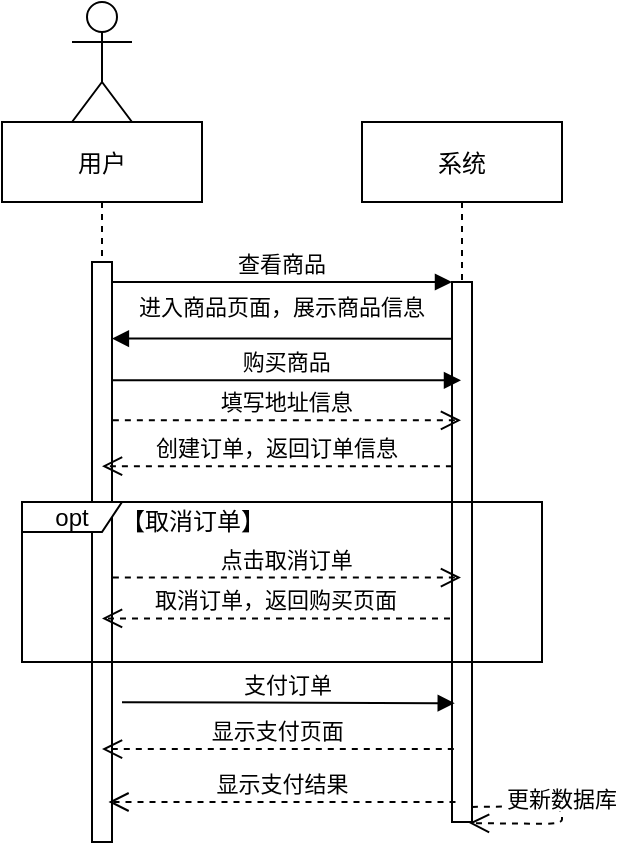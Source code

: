 <mxfile version="16.0.3" type="device"><diagram id="kgpKYQtTHZ0yAKxKKP6v" name="Page-1"><mxGraphModel dx="676" dy="378" grid="1" gridSize="10" guides="1" tooltips="1" connect="1" arrows="1" fold="1" page="1" pageScale="1" pageWidth="850" pageHeight="1100" math="0" shadow="0"><root><mxCell id="0"/><mxCell id="1" parent="0"/><mxCell id="3nuBFxr9cyL0pnOWT2aG-1" value="用户" style="shape=umlLifeline;perimeter=lifelinePerimeter;container=1;collapsible=0;recursiveResize=0;rounded=0;shadow=0;strokeWidth=1;" parent="1" vertex="1"><mxGeometry x="120" y="80" width="100" height="360" as="geometry"/></mxCell><mxCell id="3nuBFxr9cyL0pnOWT2aG-2" value="" style="points=[];perimeter=orthogonalPerimeter;rounded=0;shadow=0;strokeWidth=1;" parent="3nuBFxr9cyL0pnOWT2aG-1" vertex="1"><mxGeometry x="45" y="70" width="10" height="290" as="geometry"/></mxCell><mxCell id="3nuBFxr9cyL0pnOWT2aG-5" value="系统" style="shape=umlLifeline;perimeter=lifelinePerimeter;container=1;collapsible=0;recursiveResize=0;rounded=0;shadow=0;strokeWidth=1;" parent="1" vertex="1"><mxGeometry x="300" y="80" width="100" height="350" as="geometry"/></mxCell><mxCell id="3nuBFxr9cyL0pnOWT2aG-6" value="" style="points=[];perimeter=orthogonalPerimeter;rounded=0;shadow=0;strokeWidth=1;" parent="3nuBFxr9cyL0pnOWT2aG-5" vertex="1"><mxGeometry x="45" y="80" width="10" height="270" as="geometry"/></mxCell><mxCell id="RJjTZJQccsKYInJbMrNb-11" value="更新数据库" style="verticalAlign=bottom;endArrow=open;dashed=1;endSize=8;exitX=0.995;exitY=0.972;shadow=0;strokeWidth=1;exitDx=0;exitDy=0;exitPerimeter=0;entryX=0.852;entryY=1.002;entryDx=0;entryDy=0;entryPerimeter=0;" edge="1" parent="3nuBFxr9cyL0pnOWT2aG-5" source="3nuBFxr9cyL0pnOWT2aG-6" target="3nuBFxr9cyL0pnOWT2aG-6"><mxGeometry relative="1" as="geometry"><mxPoint x="-116.746" y="350.0" as="targetPoint"/><mxPoint x="56.75" y="350.0" as="sourcePoint"/><Array as="points"><mxPoint x="100" y="342"/><mxPoint x="100" y="351"/></Array></mxGeometry></mxCell><mxCell id="3nuBFxr9cyL0pnOWT2aG-7" value="显示支付页面" style="verticalAlign=bottom;endArrow=open;dashed=1;endSize=8;exitX=0.09;exitY=0.865;shadow=0;strokeWidth=1;exitDx=0;exitDy=0;exitPerimeter=0;" parent="1" source="3nuBFxr9cyL0pnOWT2aG-6" target="3nuBFxr9cyL0pnOWT2aG-1" edge="1"><mxGeometry relative="1" as="geometry"><mxPoint x="275" y="236" as="targetPoint"/><Array as="points"/></mxGeometry></mxCell><mxCell id="3nuBFxr9cyL0pnOWT2aG-8" value="查看商品" style="verticalAlign=bottom;endArrow=block;entryX=0;entryY=0;shadow=0;strokeWidth=1;" parent="1" source="3nuBFxr9cyL0pnOWT2aG-2" target="3nuBFxr9cyL0pnOWT2aG-6" edge="1"><mxGeometry relative="1" as="geometry"><mxPoint x="275" y="160" as="sourcePoint"/></mxGeometry></mxCell><mxCell id="3nuBFxr9cyL0pnOWT2aG-9" value="进入商品页面，展示商品信息" style="verticalAlign=bottom;endArrow=block;entryX=0.995;entryY=0.132;shadow=0;strokeWidth=1;entryDx=0;entryDy=0;entryPerimeter=0;exitX=-0.052;exitY=0.105;exitDx=0;exitDy=0;exitPerimeter=0;" parent="1" source="3nuBFxr9cyL0pnOWT2aG-6" target="3nuBFxr9cyL0pnOWT2aG-2" edge="1"><mxGeometry x="-0.004" y="-7" relative="1" as="geometry"><mxPoint x="240" y="200" as="sourcePoint"/><mxPoint x="180" y="200" as="targetPoint"/><Array as="points"/><mxPoint as="offset"/></mxGeometry></mxCell><mxCell id="3nuBFxr9cyL0pnOWT2aG-10" value="填写地址信息" style="verticalAlign=bottom;endArrow=open;dashed=1;endSize=8;shadow=0;strokeWidth=1;exitX=1.043;exitY=0.273;exitDx=0;exitDy=0;exitPerimeter=0;" parent="1" source="3nuBFxr9cyL0pnOWT2aG-2" target="3nuBFxr9cyL0pnOWT2aG-5" edge="1"><mxGeometry relative="1" as="geometry"><mxPoint x="340" y="299" as="targetPoint"/><mxPoint x="180" y="276.0" as="sourcePoint"/><Array as="points"/></mxGeometry></mxCell><mxCell id="RJjTZJQccsKYInJbMrNb-1" value="购买商品" style="verticalAlign=bottom;endArrow=block;shadow=0;strokeWidth=1;exitX=1.043;exitY=0.204;exitDx=0;exitDy=0;exitPerimeter=0;" edge="1" parent="1" source="3nuBFxr9cyL0pnOWT2aG-2" target="3nuBFxr9cyL0pnOWT2aG-5"><mxGeometry relative="1" as="geometry"><mxPoint x="177" y="238" as="sourcePoint"/><mxPoint x="350.0" y="229.76" as="targetPoint"/><Array as="points"/></mxGeometry></mxCell><mxCell id="RJjTZJQccsKYInJbMrNb-2" value="创建订单，返回订单信息" style="verticalAlign=bottom;endArrow=open;dashed=1;endSize=8;shadow=0;strokeWidth=1;exitX=-0.005;exitY=0.341;exitDx=0;exitDy=0;exitPerimeter=0;" edge="1" parent="1" source="3nuBFxr9cyL0pnOWT2aG-6" target="3nuBFxr9cyL0pnOWT2aG-1"><mxGeometry relative="1" as="geometry"><mxPoint x="180" y="260.0" as="targetPoint"/><mxPoint x="340" y="259" as="sourcePoint"/></mxGeometry></mxCell><mxCell id="RJjTZJQccsKYInJbMrNb-4" value="【取消订单】" style="text;html=1;align=center;verticalAlign=middle;resizable=0;points=[];autosize=1;strokeColor=none;fillColor=none;" vertex="1" parent="1"><mxGeometry x="170" y="270" width="90" height="20" as="geometry"/></mxCell><mxCell id="RJjTZJQccsKYInJbMrNb-5" value="点击取消订单" style="verticalAlign=bottom;endArrow=open;dashed=1;endSize=8;shadow=0;strokeWidth=1;exitX=1.043;exitY=0.544;exitDx=0;exitDy=0;exitPerimeter=0;" edge="1" parent="1" source="3nuBFxr9cyL0pnOWT2aG-2" target="3nuBFxr9cyL0pnOWT2aG-5"><mxGeometry relative="1" as="geometry"><mxPoint x="345.0" y="364.76" as="targetPoint"/><mxPoint x="182" y="365" as="sourcePoint"/><Array as="points"/></mxGeometry></mxCell><mxCell id="RJjTZJQccsKYInJbMrNb-6" value="取消订单，返回购买页面" style="verticalAlign=bottom;endArrow=open;dashed=1;endSize=8;exitX=-0.1;exitY=0.623;shadow=0;strokeWidth=1;exitDx=0;exitDy=0;exitPerimeter=0;" edge="1" parent="1" source="3nuBFxr9cyL0pnOWT2aG-6" target="3nuBFxr9cyL0pnOWT2aG-1"><mxGeometry relative="1" as="geometry"><mxPoint x="170.004" y="360" as="targetPoint"/><mxPoint x="343.5" y="360" as="sourcePoint"/><Array as="points"/></mxGeometry></mxCell><mxCell id="RJjTZJQccsKYInJbMrNb-7" value="支付订单" style="verticalAlign=bottom;endArrow=block;shadow=0;strokeWidth=1;exitX=1.5;exitY=0.759;exitDx=0;exitDy=0;exitPerimeter=0;entryX=0.138;entryY=0.78;entryDx=0;entryDy=0;entryPerimeter=0;" edge="1" parent="1" source="3nuBFxr9cyL0pnOWT2aG-2" target="3nuBFxr9cyL0pnOWT2aG-6"><mxGeometry relative="1" as="geometry"><mxPoint x="173.92" y="400.0" as="sourcePoint"/><mxPoint x="346.09" y="400.0" as="targetPoint"/><Array as="points"/></mxGeometry></mxCell><mxCell id="RJjTZJQccsKYInJbMrNb-8" value="显示支付结果" style="verticalAlign=bottom;endArrow=open;dashed=1;endSize=8;exitX=-0.148;exitY=0.486;shadow=0;strokeWidth=1;exitDx=0;exitDy=0;exitPerimeter=0;" edge="1" parent="1"><mxGeometry relative="1" as="geometry"><mxPoint x="173.254" y="420.0" as="targetPoint"/><mxPoint x="346.75" y="420.0" as="sourcePoint"/><Array as="points"/></mxGeometry></mxCell><mxCell id="RJjTZJQccsKYInJbMrNb-10" value="" style="shape=umlActor;verticalLabelPosition=bottom;verticalAlign=top;html=1;outlineConnect=0;" vertex="1" parent="1"><mxGeometry x="155" y="20" width="30" height="60" as="geometry"/></mxCell><mxCell id="RJjTZJQccsKYInJbMrNb-3" value="opt" style="shape=umlFrame;whiteSpace=wrap;html=1;width=50;height=15;" vertex="1" parent="1"><mxGeometry x="130" y="270" width="260" height="80" as="geometry"/></mxCell></root></mxGraphModel></diagram></mxfile>